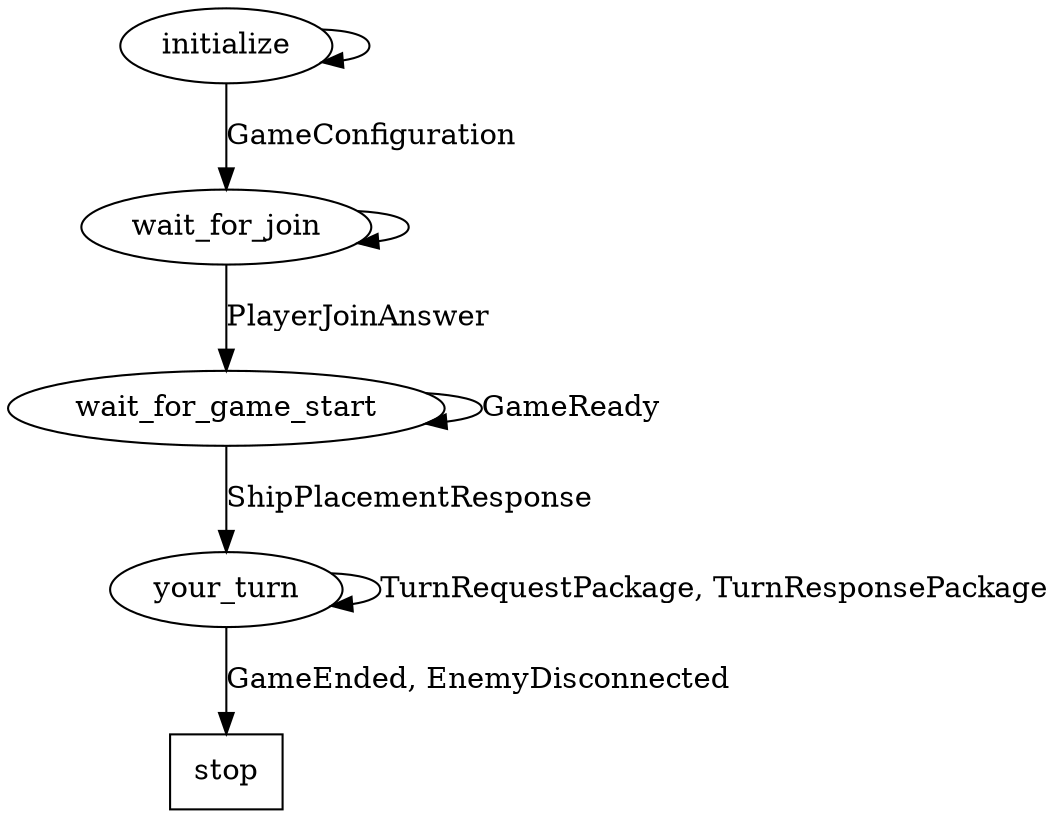 digraph ClientStatemachine {
    initialize
    wait_for_join
    wait_for_game_start
    your_turn
    stop [shape=record]

    initialize -> wait_for_join [label="GameConfiguration"]
    initialize -> initialize

    wait_for_join -> wait_for_game_start [label="PlayerJoinAnswer"]
    wait_for_join -> wait_for_join

    wait_for_game_start -> wait_for_game_start [label="GameReady"]
    wait_for_game_start -> your_turn [label="ShipPlacementResponse"]

    your_turn -> your_turn [label="TurnRequestPackage, TurnResponsePackage"]
    your_turn -> stop [label="GameEnded, EnemyDisconnected"]
}
